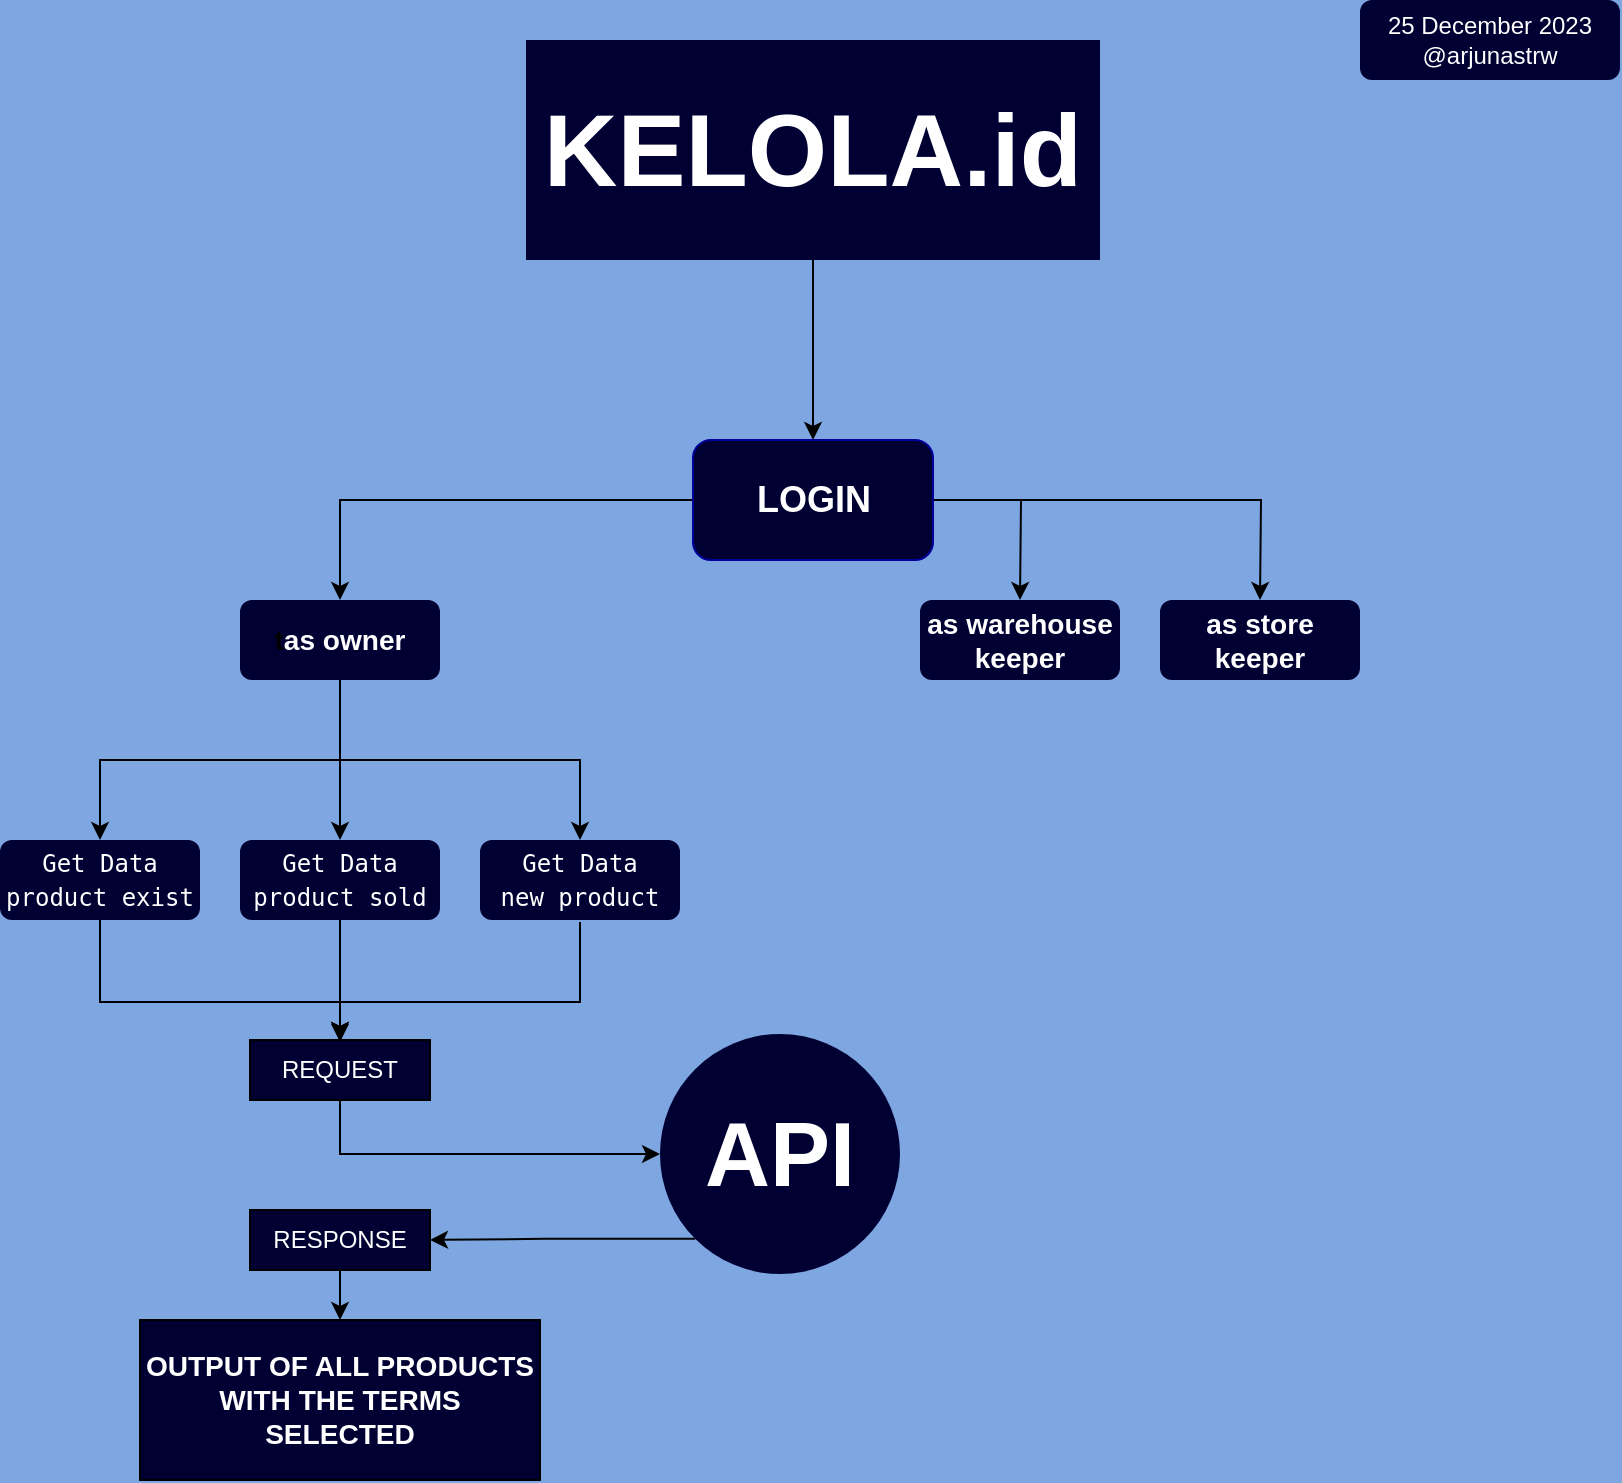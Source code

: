 <mxfile version="22.1.11" type="github">
  <diagram name="Page-1" id="40xObGimD8YpIX6pD9BG">
    <mxGraphModel dx="2269" dy="1177" grid="1" gridSize="10" guides="1" tooltips="1" connect="1" arrows="1" fold="1" page="1" pageScale="1" pageWidth="827" pageHeight="1169" background="#7EA6E0" math="0" shadow="0">
      <root>
        <mxCell id="0" />
        <mxCell id="1" parent="0" />
        <mxCell id="kmPnVxHn9LJS97Qf2xmE-2" style="edgeStyle=orthogonalEdgeStyle;rounded=0;orthogonalLoop=1;jettySize=auto;html=1;" edge="1" parent="1" source="kmPnVxHn9LJS97Qf2xmE-1">
          <mxGeometry relative="1" as="geometry">
            <mxPoint x="416.5" y="240" as="targetPoint" />
          </mxGeometry>
        </mxCell>
        <mxCell id="kmPnVxHn9LJS97Qf2xmE-1" value="&lt;h1&gt;&lt;b&gt;&lt;font style=&quot;font-size: 51px;&quot;&gt;KELOLA.id&lt;/font&gt;&lt;/b&gt;&lt;/h1&gt;" style="rounded=0;whiteSpace=wrap;html=1;fillColor=#000033;fontColor=#ffffff;strokeColor=none;" vertex="1" parent="1">
          <mxGeometry x="273" y="40" width="287" height="110" as="geometry" />
        </mxCell>
        <mxCell id="kmPnVxHn9LJS97Qf2xmE-4" style="edgeStyle=orthogonalEdgeStyle;rounded=0;orthogonalLoop=1;jettySize=auto;html=1;" edge="1" parent="1" source="kmPnVxHn9LJS97Qf2xmE-3">
          <mxGeometry relative="1" as="geometry">
            <mxPoint x="520" y="320" as="targetPoint" />
          </mxGeometry>
        </mxCell>
        <mxCell id="kmPnVxHn9LJS97Qf2xmE-5" style="edgeStyle=orthogonalEdgeStyle;rounded=0;orthogonalLoop=1;jettySize=auto;html=1;exitX=0;exitY=0.5;exitDx=0;exitDy=0;entryX=0.5;entryY=0;entryDx=0;entryDy=0;" edge="1" parent="1" source="kmPnVxHn9LJS97Qf2xmE-3" target="kmPnVxHn9LJS97Qf2xmE-13">
          <mxGeometry relative="1" as="geometry">
            <mxPoint x="320" y="320" as="targetPoint" />
          </mxGeometry>
        </mxCell>
        <mxCell id="kmPnVxHn9LJS97Qf2xmE-9" style="edgeStyle=orthogonalEdgeStyle;rounded=0;orthogonalLoop=1;jettySize=auto;html=1;" edge="1" parent="1" source="kmPnVxHn9LJS97Qf2xmE-3">
          <mxGeometry relative="1" as="geometry">
            <mxPoint x="640" y="320" as="targetPoint" />
          </mxGeometry>
        </mxCell>
        <mxCell id="kmPnVxHn9LJS97Qf2xmE-3" value="&lt;h2&gt;&lt;font color=&quot;#ffffff&quot;&gt;LOGIN&lt;/font&gt;&lt;/h2&gt;" style="rounded=1;whiteSpace=wrap;html=1;fillColor=#000033;strokeColor=#000099;" vertex="1" parent="1">
          <mxGeometry x="356.5" y="240" width="120" height="60" as="geometry" />
        </mxCell>
        <mxCell id="kmPnVxHn9LJS97Qf2xmE-23" style="edgeStyle=orthogonalEdgeStyle;rounded=0;orthogonalLoop=1;jettySize=auto;html=1;exitX=0.5;exitY=1;exitDx=0;exitDy=0;entryX=0.5;entryY=0;entryDx=0;entryDy=0;" edge="1" parent="1" source="kmPnVxHn9LJS97Qf2xmE-13" target="kmPnVxHn9LJS97Qf2xmE-25">
          <mxGeometry relative="1" as="geometry">
            <mxPoint x="320.276" y="440" as="targetPoint" />
          </mxGeometry>
        </mxCell>
        <mxCell id="kmPnVxHn9LJS97Qf2xmE-30" style="edgeStyle=orthogonalEdgeStyle;rounded=0;orthogonalLoop=1;jettySize=auto;html=1;entryX=0.5;entryY=0;entryDx=0;entryDy=0;" edge="1" parent="1" source="kmPnVxHn9LJS97Qf2xmE-13" target="kmPnVxHn9LJS97Qf2xmE-28">
          <mxGeometry relative="1" as="geometry" />
        </mxCell>
        <mxCell id="kmPnVxHn9LJS97Qf2xmE-33" style="edgeStyle=orthogonalEdgeStyle;rounded=0;orthogonalLoop=1;jettySize=auto;html=1;exitX=0.5;exitY=1;exitDx=0;exitDy=0;entryX=0.5;entryY=0;entryDx=0;entryDy=0;" edge="1" parent="1" source="kmPnVxHn9LJS97Qf2xmE-13" target="kmPnVxHn9LJS97Qf2xmE-32">
          <mxGeometry relative="1" as="geometry" />
        </mxCell>
        <mxCell id="kmPnVxHn9LJS97Qf2xmE-13" value="&lt;h3&gt;t&lt;font color=&quot;#ffffff&quot;&gt;as owner&lt;/font&gt;&lt;/h3&gt;" style="rounded=1;whiteSpace=wrap;html=1;strokeColor=none;fillColor=#000033;" vertex="1" parent="1">
          <mxGeometry x="130" y="320" width="100" height="40" as="geometry" />
        </mxCell>
        <mxCell id="kmPnVxHn9LJS97Qf2xmE-14" value="&lt;h3&gt;as warehouse&lt;br&gt;keeper&lt;/h3&gt;" style="rounded=1;whiteSpace=wrap;html=1;strokeColor=none;fillColor=#000033;fontColor=#ffffff;" vertex="1" parent="1">
          <mxGeometry x="470" y="320" width="100" height="40" as="geometry" />
        </mxCell>
        <mxCell id="kmPnVxHn9LJS97Qf2xmE-15" value="&lt;h3&gt;as store&lt;br&gt;keeper&lt;/h3&gt;" style="rounded=1;whiteSpace=wrap;html=1;strokeColor=none;fillColor=#000033;fontColor=#ffffff;" vertex="1" parent="1">
          <mxGeometry x="590" y="320" width="100" height="40" as="geometry" />
        </mxCell>
        <mxCell id="kmPnVxHn9LJS97Qf2xmE-17" value="25 December 2023&lt;br&gt;@arjunastrw" style="rounded=1;whiteSpace=wrap;html=1;strokeColor=none;fillColor=#000033;fontColor=#ffffff;" vertex="1" parent="1">
          <mxGeometry x="690" y="20" width="130" height="40" as="geometry" />
        </mxCell>
        <mxCell id="kmPnVxHn9LJS97Qf2xmE-57" style="edgeStyle=orthogonalEdgeStyle;rounded=0;orthogonalLoop=1;jettySize=auto;html=1;exitX=0.5;exitY=1;exitDx=0;exitDy=0;" edge="1" parent="1" source="kmPnVxHn9LJS97Qf2xmE-25" target="kmPnVxHn9LJS97Qf2xmE-55">
          <mxGeometry relative="1" as="geometry">
            <Array as="points">
              <mxPoint x="60" y="521" />
              <mxPoint x="180" y="521" />
            </Array>
          </mxGeometry>
        </mxCell>
        <mxCell id="kmPnVxHn9LJS97Qf2xmE-25" value="&lt;pre style=&quot;line-height: 40%;&quot;&gt;&lt;font color=&quot;#ffffff&quot;&gt;Get Data&lt;/font&gt;&lt;/pre&gt;&lt;pre style=&quot;line-height: 40%;&quot;&gt;&lt;font color=&quot;#ffffff&quot;&gt;product exist&lt;/font&gt;&lt;/pre&gt;" style="rounded=1;whiteSpace=wrap;html=1;strokeColor=none;fillColor=#000033;" vertex="1" parent="1">
          <mxGeometry x="10" y="440" width="100" height="40" as="geometry" />
        </mxCell>
        <mxCell id="kmPnVxHn9LJS97Qf2xmE-62" style="edgeStyle=orthogonalEdgeStyle;rounded=0;orthogonalLoop=1;jettySize=auto;html=1;exitX=0.5;exitY=1;exitDx=0;exitDy=0;entryX=0.5;entryY=0;entryDx=0;entryDy=0;" edge="1" parent="1" source="kmPnVxHn9LJS97Qf2xmE-28" target="kmPnVxHn9LJS97Qf2xmE-55">
          <mxGeometry relative="1" as="geometry" />
        </mxCell>
        <mxCell id="kmPnVxHn9LJS97Qf2xmE-28" value="&lt;pre style=&quot;line-height: 40%;&quot;&gt;&lt;font color=&quot;#ffffff&quot;&gt;Get Data&lt;/font&gt;&lt;/pre&gt;&lt;pre style=&quot;line-height: 40%;&quot;&gt;&lt;font color=&quot;#ffffff&quot;&gt;product sold&lt;/font&gt;&lt;/pre&gt;" style="rounded=1;whiteSpace=wrap;html=1;strokeColor=none;fillColor=#000033;" vertex="1" parent="1">
          <mxGeometry x="130" y="440" width="100" height="40" as="geometry" />
        </mxCell>
        <mxCell id="kmPnVxHn9LJS97Qf2xmE-63" style="edgeStyle=orthogonalEdgeStyle;rounded=0;orthogonalLoop=1;jettySize=auto;html=1;exitX=0.5;exitY=1;exitDx=0;exitDy=0;entryX=0.5;entryY=0;entryDx=0;entryDy=0;" edge="1" parent="1">
          <mxGeometry relative="1" as="geometry">
            <mxPoint x="300" y="481" as="sourcePoint" />
            <mxPoint x="180" y="541" as="targetPoint" />
            <Array as="points">
              <mxPoint x="300" y="521" />
              <mxPoint x="180" y="521" />
            </Array>
          </mxGeometry>
        </mxCell>
        <mxCell id="kmPnVxHn9LJS97Qf2xmE-32" value="&lt;pre style=&quot;line-height: 40%;&quot;&gt;&lt;font color=&quot;#ffffff&quot;&gt;Get Data&lt;/font&gt;&lt;/pre&gt;&lt;pre style=&quot;line-height: 40%;&quot;&gt;&lt;font color=&quot;#ffffff&quot;&gt;new product&lt;/font&gt;&lt;br&gt;&lt;/pre&gt;" style="rounded=1;whiteSpace=wrap;html=1;strokeColor=none;fillColor=#000033;" vertex="1" parent="1">
          <mxGeometry x="250" y="440" width="100" height="40" as="geometry" />
        </mxCell>
        <mxCell id="kmPnVxHn9LJS97Qf2xmE-74" style="edgeStyle=orthogonalEdgeStyle;rounded=0;orthogonalLoop=1;jettySize=auto;html=1;exitX=0;exitY=1;exitDx=0;exitDy=0;entryX=1;entryY=0.5;entryDx=0;entryDy=0;" edge="1" parent="1" source="kmPnVxHn9LJS97Qf2xmE-35" target="kmPnVxHn9LJS97Qf2xmE-71">
          <mxGeometry relative="1" as="geometry" />
        </mxCell>
        <mxCell id="kmPnVxHn9LJS97Qf2xmE-35" value="&lt;h1&gt;&lt;font style=&quot;font-size: 45px;&quot; color=&quot;#ffffff&quot;&gt;API&lt;/font&gt;&lt;/h1&gt;" style="ellipse;whiteSpace=wrap;html=1;aspect=fixed;strokeColor=none;fillColor=#000033;" vertex="1" parent="1">
          <mxGeometry x="340" y="537" width="120" height="120" as="geometry" />
        </mxCell>
        <mxCell id="kmPnVxHn9LJS97Qf2xmE-68" style="edgeStyle=orthogonalEdgeStyle;rounded=0;orthogonalLoop=1;jettySize=auto;html=1;exitX=0.5;exitY=1;exitDx=0;exitDy=0;entryX=0;entryY=0.5;entryDx=0;entryDy=0;" edge="1" parent="1" source="kmPnVxHn9LJS97Qf2xmE-55" target="kmPnVxHn9LJS97Qf2xmE-35">
          <mxGeometry relative="1" as="geometry" />
        </mxCell>
        <mxCell id="kmPnVxHn9LJS97Qf2xmE-55" value="&lt;font color=&quot;#ffffff&quot;&gt;REQUEST&lt;/font&gt;" style="whiteSpace=wrap;html=1;fillColor=#000033;" vertex="1" parent="1">
          <mxGeometry x="135" y="540" width="90" height="30" as="geometry" />
        </mxCell>
        <mxCell id="kmPnVxHn9LJS97Qf2xmE-75" style="edgeStyle=orthogonalEdgeStyle;rounded=0;orthogonalLoop=1;jettySize=auto;html=1;exitX=0.5;exitY=1;exitDx=0;exitDy=0;entryX=0.5;entryY=0;entryDx=0;entryDy=0;" edge="1" parent="1" source="kmPnVxHn9LJS97Qf2xmE-71" target="kmPnVxHn9LJS97Qf2xmE-73">
          <mxGeometry relative="1" as="geometry" />
        </mxCell>
        <mxCell id="kmPnVxHn9LJS97Qf2xmE-71" value="&lt;font color=&quot;#ffffff&quot;&gt;RESPONSE&lt;/font&gt;" style="whiteSpace=wrap;html=1;fillColor=#000033;" vertex="1" parent="1">
          <mxGeometry x="135" y="625" width="90" height="30" as="geometry" />
        </mxCell>
        <mxCell id="kmPnVxHn9LJS97Qf2xmE-73" value="&lt;font color=&quot;#ffffff&quot;&gt;&lt;h3&gt;OUTPUT OF ALL PRODUCTS&lt;br&gt;WITH THE TERMS SELECTED&lt;/h3&gt;&lt;/font&gt;" style="whiteSpace=wrap;html=1;fillColor=#000033;" vertex="1" parent="1">
          <mxGeometry x="80" y="680" width="200" height="80" as="geometry" />
        </mxCell>
      </root>
    </mxGraphModel>
  </diagram>
</mxfile>
